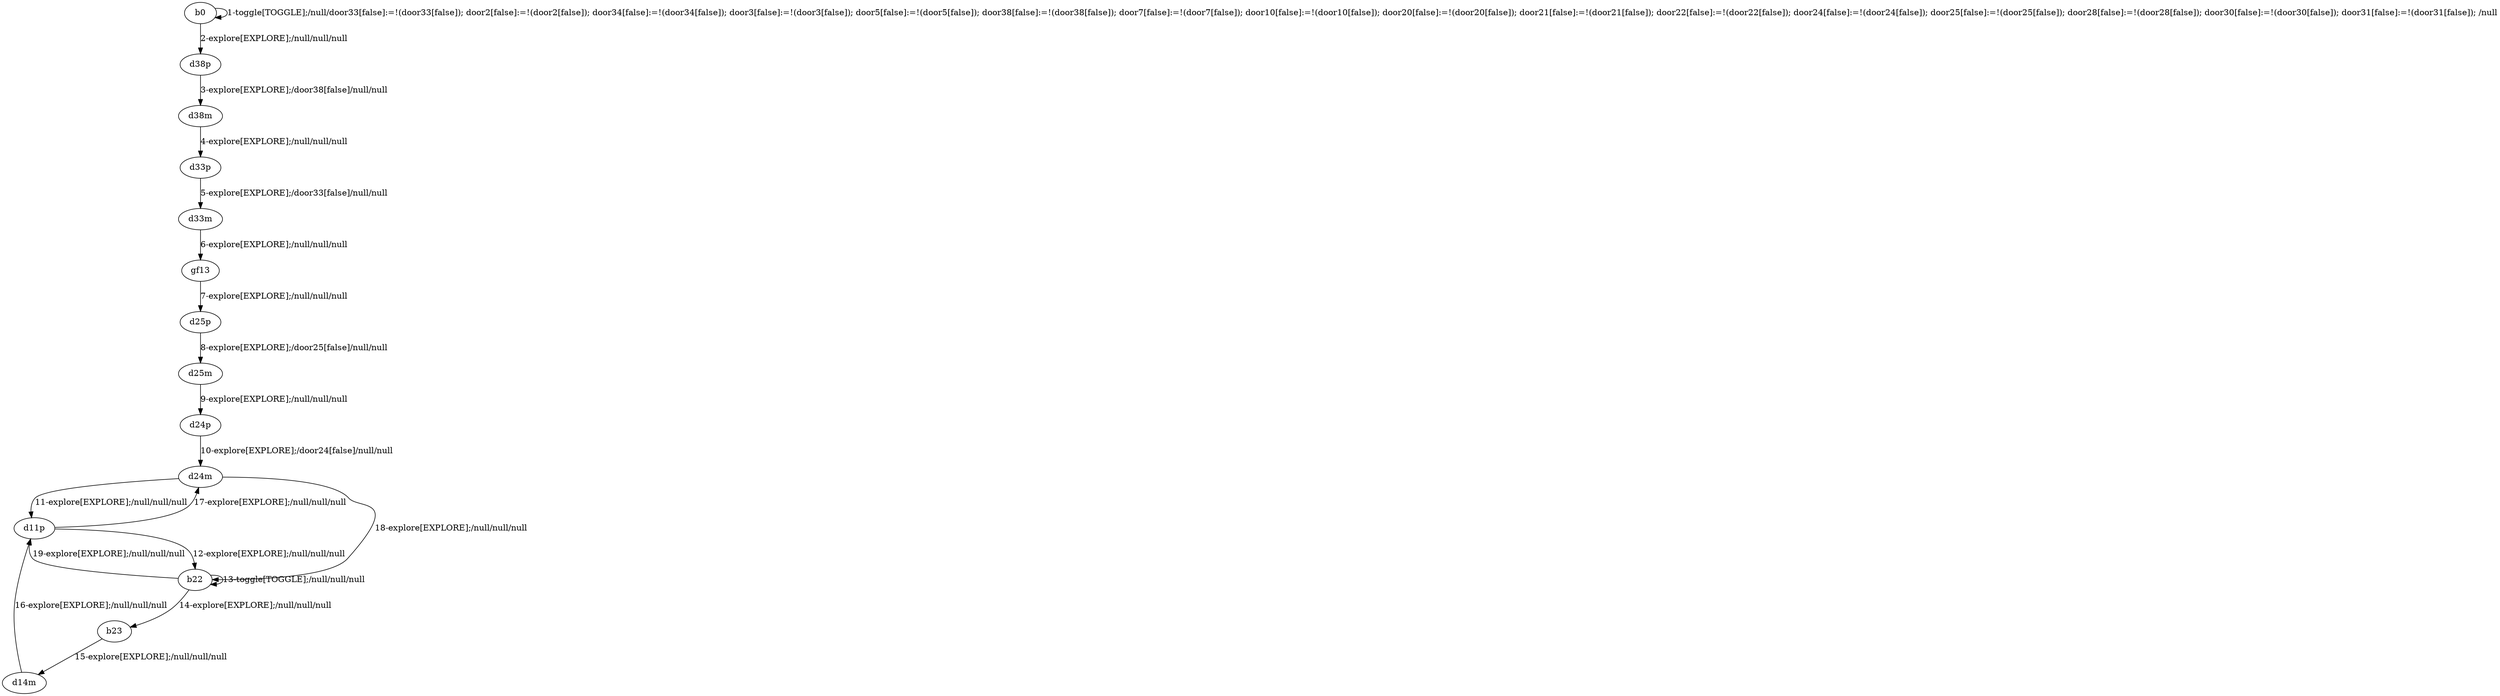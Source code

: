 # Total number of goals covered by this test: 1
# d11p --> d24m

digraph g {
"b0" -> "b0" [label = "1-toggle[TOGGLE];/null/door33[false]:=!(door33[false]); door2[false]:=!(door2[false]); door34[false]:=!(door34[false]); door3[false]:=!(door3[false]); door5[false]:=!(door5[false]); door38[false]:=!(door38[false]); door7[false]:=!(door7[false]); door10[false]:=!(door10[false]); door20[false]:=!(door20[false]); door21[false]:=!(door21[false]); door22[false]:=!(door22[false]); door24[false]:=!(door24[false]); door25[false]:=!(door25[false]); door28[false]:=!(door28[false]); door30[false]:=!(door30[false]); door31[false]:=!(door31[false]); /null"];
"b0" -> "d38p" [label = "2-explore[EXPLORE];/null/null/null"];
"d38p" -> "d38m" [label = "3-explore[EXPLORE];/door38[false]/null/null"];
"d38m" -> "d33p" [label = "4-explore[EXPLORE];/null/null/null"];
"d33p" -> "d33m" [label = "5-explore[EXPLORE];/door33[false]/null/null"];
"d33m" -> "gf13" [label = "6-explore[EXPLORE];/null/null/null"];
"gf13" -> "d25p" [label = "7-explore[EXPLORE];/null/null/null"];
"d25p" -> "d25m" [label = "8-explore[EXPLORE];/door25[false]/null/null"];
"d25m" -> "d24p" [label = "9-explore[EXPLORE];/null/null/null"];
"d24p" -> "d24m" [label = "10-explore[EXPLORE];/door24[false]/null/null"];
"d24m" -> "d11p" [label = "11-explore[EXPLORE];/null/null/null"];
"d11p" -> "b22" [label = "12-explore[EXPLORE];/null/null/null"];
"b22" -> "b22" [label = "13-toggle[TOGGLE];/null/null/null"];
"b22" -> "b23" [label = "14-explore[EXPLORE];/null/null/null"];
"b23" -> "d14m" [label = "15-explore[EXPLORE];/null/null/null"];
"d14m" -> "d11p" [label = "16-explore[EXPLORE];/null/null/null"];
"d11p" -> "d24m" [label = "17-explore[EXPLORE];/null/null/null"];
"d24m" -> "b22" [label = "18-explore[EXPLORE];/null/null/null"];
"b22" -> "d11p" [label = "19-explore[EXPLORE];/null/null/null"];
}